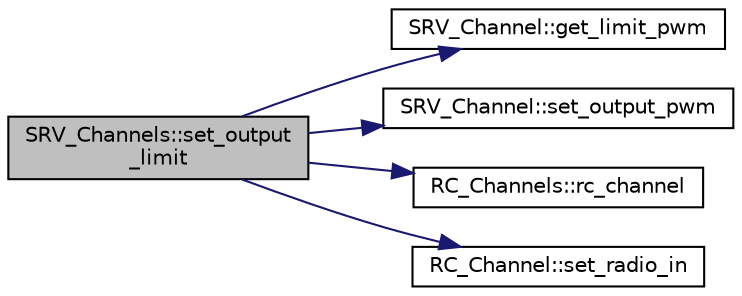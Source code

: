 digraph "SRV_Channels::set_output_limit"
{
 // INTERACTIVE_SVG=YES
  edge [fontname="Helvetica",fontsize="10",labelfontname="Helvetica",labelfontsize="10"];
  node [fontname="Helvetica",fontsize="10",shape=record];
  rankdir="LR";
  Node1 [label="SRV_Channels::set_output\l_limit",height=0.2,width=0.4,color="black", fillcolor="grey75", style="filled", fontcolor="black"];
  Node1 -> Node2 [color="midnightblue",fontsize="10",style="solid",fontname="Helvetica"];
  Node2 [label="SRV_Channel::get_limit_pwm",height=0.2,width=0.4,color="black", fillcolor="white", style="filled",URL="$classSRV__Channel.html#a7bfe77a80fdca6bd4ace5c214855a5fe"];
  Node1 -> Node3 [color="midnightblue",fontsize="10",style="solid",fontname="Helvetica"];
  Node3 [label="SRV_Channel::set_output_pwm",height=0.2,width=0.4,color="black", fillcolor="white", style="filled",URL="$classSRV__Channel.html#ac3aad9644438d9f8250effcb21858ef3"];
  Node1 -> Node4 [color="midnightblue",fontsize="10",style="solid",fontname="Helvetica"];
  Node4 [label="RC_Channels::rc_channel",height=0.2,width=0.4,color="black", fillcolor="white", style="filled",URL="$classRC__Channels.html#a6c55102c24c5a570264bf14b1bfdeb35"];
  Node1 -> Node5 [color="midnightblue",fontsize="10",style="solid",fontname="Helvetica"];
  Node5 [label="RC_Channel::set_radio_in",height=0.2,width=0.4,color="black", fillcolor="white", style="filled",URL="$classRC__Channel.html#a4ab3b52a75f670504f10c7c957c8545d"];
}
